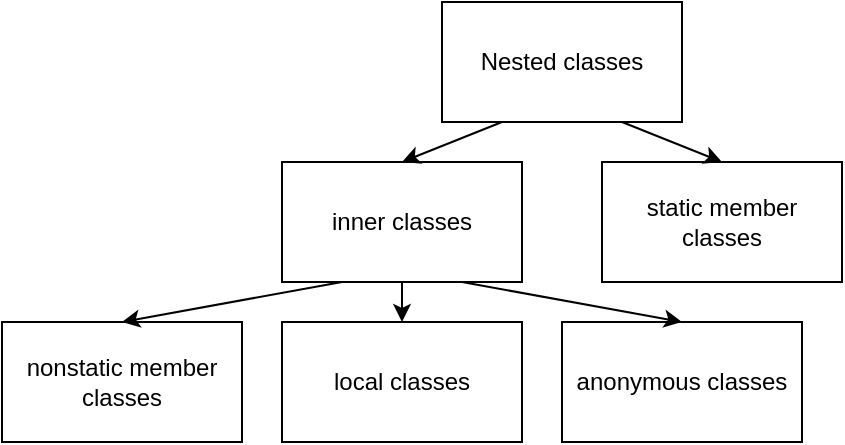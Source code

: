 <mxfile version="10.5.9" type="device"><diagram id="KjYKLV66ur3cGWkzp14n" name="Page-1"><mxGraphModel dx="465" dy="255" grid="1" gridSize="10" guides="1" tooltips="1" connect="1" arrows="1" fold="1" page="1" pageScale="1" pageWidth="827" pageHeight="1169" math="0" shadow="0"><root><mxCell id="0"/><mxCell id="1" parent="0"/><mxCell id="zoZWpHCnQ2v0lzfz-pAz-1" value="Nested classes" style="rounded=0;whiteSpace=wrap;html=1;" vertex="1" parent="1"><mxGeometry x="360" y="100" width="120" height="60" as="geometry"/></mxCell><mxCell id="zoZWpHCnQ2v0lzfz-pAz-2" value="inner classes" style="rounded=0;whiteSpace=wrap;html=1;" vertex="1" parent="1"><mxGeometry x="280" y="180" width="120" height="60" as="geometry"/></mxCell><mxCell id="zoZWpHCnQ2v0lzfz-pAz-3" value="static member classes" style="rounded=0;whiteSpace=wrap;html=1;" vertex="1" parent="1"><mxGeometry x="440" y="180" width="120" height="60" as="geometry"/></mxCell><mxCell id="zoZWpHCnQ2v0lzfz-pAz-4" value="nonstatic member classes" style="rounded=0;whiteSpace=wrap;html=1;" vertex="1" parent="1"><mxGeometry x="140" y="260" width="120" height="60" as="geometry"/></mxCell><mxCell id="zoZWpHCnQ2v0lzfz-pAz-5" value="local classes" style="rounded=0;whiteSpace=wrap;html=1;" vertex="1" parent="1"><mxGeometry x="280" y="260" width="120" height="60" as="geometry"/></mxCell><mxCell id="zoZWpHCnQ2v0lzfz-pAz-6" value="anonymous classes" style="rounded=0;whiteSpace=wrap;html=1;" vertex="1" parent="1"><mxGeometry x="420" y="260" width="120" height="60" as="geometry"/></mxCell><mxCell id="zoZWpHCnQ2v0lzfz-pAz-7" value="" style="endArrow=classic;html=1;exitX=0.25;exitY=1;exitDx=0;exitDy=0;entryX=0.5;entryY=0;entryDx=0;entryDy=0;" edge="1" parent="1" source="zoZWpHCnQ2v0lzfz-pAz-1" target="zoZWpHCnQ2v0lzfz-pAz-2"><mxGeometry width="50" height="50" relative="1" as="geometry"><mxPoint x="140" y="450" as="sourcePoint"/><mxPoint x="190" y="400" as="targetPoint"/></mxGeometry></mxCell><mxCell id="zoZWpHCnQ2v0lzfz-pAz-8" value="" style="endArrow=classic;html=1;exitX=0.75;exitY=1;exitDx=0;exitDy=0;entryX=0.5;entryY=0;entryDx=0;entryDy=0;" edge="1" parent="1" source="zoZWpHCnQ2v0lzfz-pAz-1" target="zoZWpHCnQ2v0lzfz-pAz-3"><mxGeometry width="50" height="50" relative="1" as="geometry"><mxPoint x="510" y="150" as="sourcePoint"/><mxPoint x="560" y="100" as="targetPoint"/></mxGeometry></mxCell><mxCell id="zoZWpHCnQ2v0lzfz-pAz-9" value="" style="endArrow=classic;html=1;exitX=0.25;exitY=1;exitDx=0;exitDy=0;entryX=0.5;entryY=0;entryDx=0;entryDy=0;" edge="1" parent="1" source="zoZWpHCnQ2v0lzfz-pAz-2" target="zoZWpHCnQ2v0lzfz-pAz-4"><mxGeometry width="50" height="50" relative="1" as="geometry"><mxPoint x="200" y="240" as="sourcePoint"/><mxPoint x="250" y="190" as="targetPoint"/></mxGeometry></mxCell><mxCell id="zoZWpHCnQ2v0lzfz-pAz-10" value="" style="endArrow=classic;html=1;entryX=0.5;entryY=0;entryDx=0;entryDy=0;exitX=0.5;exitY=1;exitDx=0;exitDy=0;" edge="1" parent="1" source="zoZWpHCnQ2v0lzfz-pAz-2" target="zoZWpHCnQ2v0lzfz-pAz-5"><mxGeometry width="50" height="50" relative="1" as="geometry"><mxPoint x="140" y="390" as="sourcePoint"/><mxPoint x="190" y="340" as="targetPoint"/></mxGeometry></mxCell><mxCell id="zoZWpHCnQ2v0lzfz-pAz-11" value="" style="endArrow=classic;html=1;exitX=0.75;exitY=1;exitDx=0;exitDy=0;entryX=0.5;entryY=0;entryDx=0;entryDy=0;" edge="1" parent="1" source="zoZWpHCnQ2v0lzfz-pAz-2" target="zoZWpHCnQ2v0lzfz-pAz-6"><mxGeometry width="50" height="50" relative="1" as="geometry"><mxPoint x="400" y="390" as="sourcePoint"/><mxPoint x="450" y="340" as="targetPoint"/></mxGeometry></mxCell></root></mxGraphModel></diagram></mxfile>